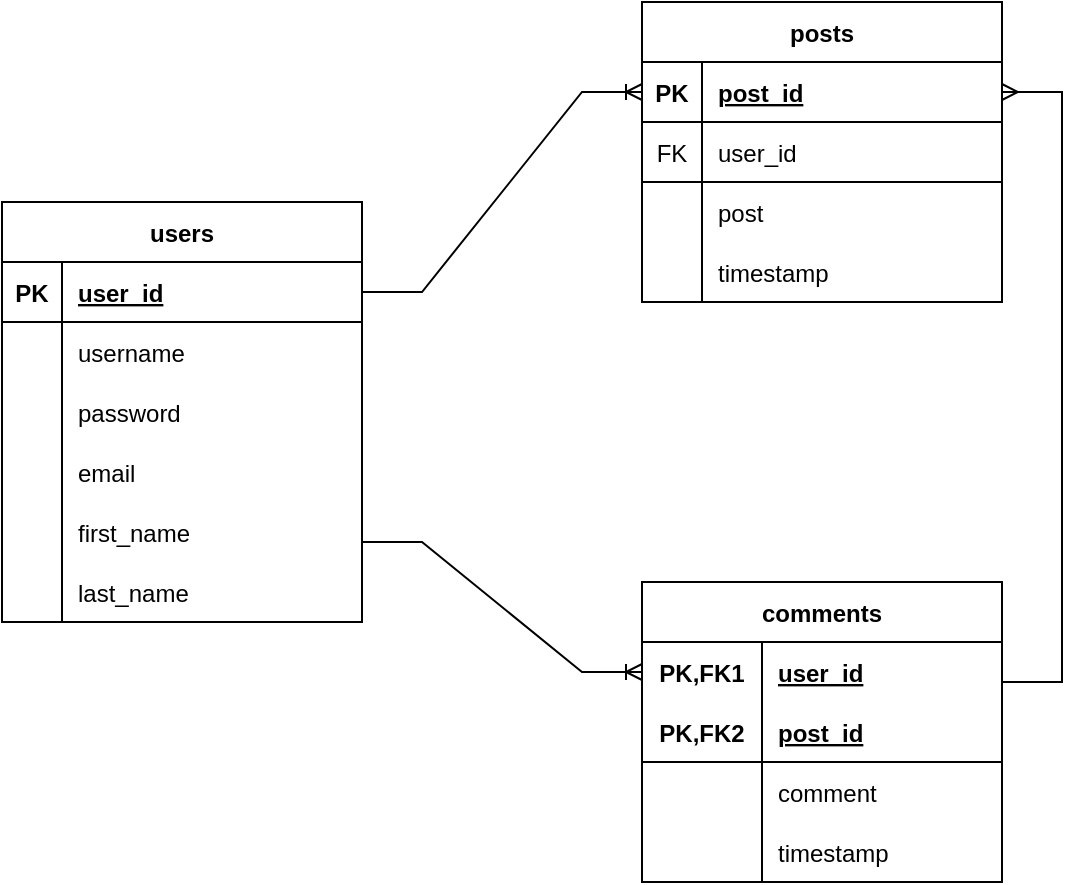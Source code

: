 <mxfile version="16.5.6" type="device"><diagram id="HEDpN5WR-uuEoYtyv1-C" name="Page-1"><mxGraphModel dx="1362" dy="627" grid="1" gridSize="10" guides="1" tooltips="1" connect="1" arrows="1" fold="1" page="1" pageScale="1" pageWidth="850" pageHeight="1100" math="0" shadow="0"><root><mxCell id="0"/><mxCell id="1" parent="0"/><mxCell id="N_yp5vUSwEkEJ-_Vc4UT-2" value="users" style="shape=table;startSize=30;container=1;collapsible=1;childLayout=tableLayout;fixedRows=1;rowLines=0;fontStyle=1;align=center;resizeLast=1;" vertex="1" parent="1"><mxGeometry x="80" y="200" width="180" height="210" as="geometry"/></mxCell><mxCell id="N_yp5vUSwEkEJ-_Vc4UT-3" value="" style="shape=tableRow;horizontal=0;startSize=0;swimlaneHead=0;swimlaneBody=0;fillColor=none;collapsible=0;dropTarget=0;points=[[0,0.5],[1,0.5]];portConstraint=eastwest;top=0;left=0;right=0;bottom=1;" vertex="1" parent="N_yp5vUSwEkEJ-_Vc4UT-2"><mxGeometry y="30" width="180" height="30" as="geometry"/></mxCell><mxCell id="N_yp5vUSwEkEJ-_Vc4UT-4" value="PK" style="shape=partialRectangle;connectable=0;fillColor=none;top=0;left=0;bottom=0;right=0;fontStyle=1;overflow=hidden;" vertex="1" parent="N_yp5vUSwEkEJ-_Vc4UT-3"><mxGeometry width="30" height="30" as="geometry"><mxRectangle width="30" height="30" as="alternateBounds"/></mxGeometry></mxCell><mxCell id="N_yp5vUSwEkEJ-_Vc4UT-5" value="user_id" style="shape=partialRectangle;connectable=0;fillColor=none;top=0;left=0;bottom=0;right=0;align=left;spacingLeft=6;fontStyle=5;overflow=hidden;" vertex="1" parent="N_yp5vUSwEkEJ-_Vc4UT-3"><mxGeometry x="30" width="150" height="30" as="geometry"><mxRectangle width="150" height="30" as="alternateBounds"/></mxGeometry></mxCell><mxCell id="N_yp5vUSwEkEJ-_Vc4UT-6" value="" style="shape=tableRow;horizontal=0;startSize=0;swimlaneHead=0;swimlaneBody=0;fillColor=none;collapsible=0;dropTarget=0;points=[[0,0.5],[1,0.5]];portConstraint=eastwest;top=0;left=0;right=0;bottom=0;" vertex="1" parent="N_yp5vUSwEkEJ-_Vc4UT-2"><mxGeometry y="60" width="180" height="30" as="geometry"/></mxCell><mxCell id="N_yp5vUSwEkEJ-_Vc4UT-7" value="" style="shape=partialRectangle;connectable=0;fillColor=none;top=0;left=0;bottom=0;right=0;editable=1;overflow=hidden;" vertex="1" parent="N_yp5vUSwEkEJ-_Vc4UT-6"><mxGeometry width="30" height="30" as="geometry"><mxRectangle width="30" height="30" as="alternateBounds"/></mxGeometry></mxCell><mxCell id="N_yp5vUSwEkEJ-_Vc4UT-8" value="username" style="shape=partialRectangle;connectable=0;fillColor=none;top=0;left=0;bottom=0;right=0;align=left;spacingLeft=6;overflow=hidden;" vertex="1" parent="N_yp5vUSwEkEJ-_Vc4UT-6"><mxGeometry x="30" width="150" height="30" as="geometry"><mxRectangle width="150" height="30" as="alternateBounds"/></mxGeometry></mxCell><mxCell id="N_yp5vUSwEkEJ-_Vc4UT-9" value="" style="shape=tableRow;horizontal=0;startSize=0;swimlaneHead=0;swimlaneBody=0;fillColor=none;collapsible=0;dropTarget=0;points=[[0,0.5],[1,0.5]];portConstraint=eastwest;top=0;left=0;right=0;bottom=0;" vertex="1" parent="N_yp5vUSwEkEJ-_Vc4UT-2"><mxGeometry y="90" width="180" height="30" as="geometry"/></mxCell><mxCell id="N_yp5vUSwEkEJ-_Vc4UT-10" value="" style="shape=partialRectangle;connectable=0;fillColor=none;top=0;left=0;bottom=0;right=0;editable=1;overflow=hidden;" vertex="1" parent="N_yp5vUSwEkEJ-_Vc4UT-9"><mxGeometry width="30" height="30" as="geometry"><mxRectangle width="30" height="30" as="alternateBounds"/></mxGeometry></mxCell><mxCell id="N_yp5vUSwEkEJ-_Vc4UT-11" value="password" style="shape=partialRectangle;connectable=0;fillColor=none;top=0;left=0;bottom=0;right=0;align=left;spacingLeft=6;overflow=hidden;" vertex="1" parent="N_yp5vUSwEkEJ-_Vc4UT-9"><mxGeometry x="30" width="150" height="30" as="geometry"><mxRectangle width="150" height="30" as="alternateBounds"/></mxGeometry></mxCell><mxCell id="N_yp5vUSwEkEJ-_Vc4UT-12" value="" style="shape=tableRow;horizontal=0;startSize=0;swimlaneHead=0;swimlaneBody=0;fillColor=none;collapsible=0;dropTarget=0;points=[[0,0.5],[1,0.5]];portConstraint=eastwest;top=0;left=0;right=0;bottom=0;" vertex="1" parent="N_yp5vUSwEkEJ-_Vc4UT-2"><mxGeometry y="120" width="180" height="30" as="geometry"/></mxCell><mxCell id="N_yp5vUSwEkEJ-_Vc4UT-13" value="" style="shape=partialRectangle;connectable=0;fillColor=none;top=0;left=0;bottom=0;right=0;editable=1;overflow=hidden;" vertex="1" parent="N_yp5vUSwEkEJ-_Vc4UT-12"><mxGeometry width="30" height="30" as="geometry"><mxRectangle width="30" height="30" as="alternateBounds"/></mxGeometry></mxCell><mxCell id="N_yp5vUSwEkEJ-_Vc4UT-14" value="email" style="shape=partialRectangle;connectable=0;fillColor=none;top=0;left=0;bottom=0;right=0;align=left;spacingLeft=6;overflow=hidden;" vertex="1" parent="N_yp5vUSwEkEJ-_Vc4UT-12"><mxGeometry x="30" width="150" height="30" as="geometry"><mxRectangle width="150" height="30" as="alternateBounds"/></mxGeometry></mxCell><mxCell id="N_yp5vUSwEkEJ-_Vc4UT-41" value="" style="shape=tableRow;horizontal=0;startSize=0;swimlaneHead=0;swimlaneBody=0;fillColor=none;collapsible=0;dropTarget=0;points=[[0,0.5],[1,0.5]];portConstraint=eastwest;top=0;left=0;right=0;bottom=0;" vertex="1" parent="N_yp5vUSwEkEJ-_Vc4UT-2"><mxGeometry y="150" width="180" height="30" as="geometry"/></mxCell><mxCell id="N_yp5vUSwEkEJ-_Vc4UT-42" value="" style="shape=partialRectangle;connectable=0;fillColor=none;top=0;left=0;bottom=0;right=0;editable=1;overflow=hidden;" vertex="1" parent="N_yp5vUSwEkEJ-_Vc4UT-41"><mxGeometry width="30" height="30" as="geometry"><mxRectangle width="30" height="30" as="alternateBounds"/></mxGeometry></mxCell><mxCell id="N_yp5vUSwEkEJ-_Vc4UT-43" value="first_name" style="shape=partialRectangle;connectable=0;fillColor=none;top=0;left=0;bottom=0;right=0;align=left;spacingLeft=6;overflow=hidden;" vertex="1" parent="N_yp5vUSwEkEJ-_Vc4UT-41"><mxGeometry x="30" width="150" height="30" as="geometry"><mxRectangle width="150" height="30" as="alternateBounds"/></mxGeometry></mxCell><mxCell id="N_yp5vUSwEkEJ-_Vc4UT-44" value="" style="shape=tableRow;horizontal=0;startSize=0;swimlaneHead=0;swimlaneBody=0;fillColor=none;collapsible=0;dropTarget=0;points=[[0,0.5],[1,0.5]];portConstraint=eastwest;top=0;left=0;right=0;bottom=0;" vertex="1" parent="N_yp5vUSwEkEJ-_Vc4UT-2"><mxGeometry y="180" width="180" height="30" as="geometry"/></mxCell><mxCell id="N_yp5vUSwEkEJ-_Vc4UT-45" value="" style="shape=partialRectangle;connectable=0;fillColor=none;top=0;left=0;bottom=0;right=0;editable=1;overflow=hidden;" vertex="1" parent="N_yp5vUSwEkEJ-_Vc4UT-44"><mxGeometry width="30" height="30" as="geometry"><mxRectangle width="30" height="30" as="alternateBounds"/></mxGeometry></mxCell><mxCell id="N_yp5vUSwEkEJ-_Vc4UT-46" value="last_name" style="shape=partialRectangle;connectable=0;fillColor=none;top=0;left=0;bottom=0;right=0;align=left;spacingLeft=6;overflow=hidden;" vertex="1" parent="N_yp5vUSwEkEJ-_Vc4UT-44"><mxGeometry x="30" width="150" height="30" as="geometry"><mxRectangle width="150" height="30" as="alternateBounds"/></mxGeometry></mxCell><mxCell id="N_yp5vUSwEkEJ-_Vc4UT-15" value="comments" style="shape=table;startSize=30;container=1;collapsible=1;childLayout=tableLayout;fixedRows=1;rowLines=0;fontStyle=1;align=center;resizeLast=1;" vertex="1" parent="1"><mxGeometry x="400" y="390" width="180" height="150" as="geometry"/></mxCell><mxCell id="N_yp5vUSwEkEJ-_Vc4UT-16" value="" style="shape=tableRow;horizontal=0;startSize=0;swimlaneHead=0;swimlaneBody=0;fillColor=none;collapsible=0;dropTarget=0;points=[[0,0.5],[1,0.5]];portConstraint=eastwest;top=0;left=0;right=0;bottom=0;" vertex="1" parent="N_yp5vUSwEkEJ-_Vc4UT-15"><mxGeometry y="30" width="180" height="30" as="geometry"/></mxCell><mxCell id="N_yp5vUSwEkEJ-_Vc4UT-17" value="PK,FK1" style="shape=partialRectangle;connectable=0;fillColor=none;top=0;left=0;bottom=0;right=0;fontStyle=1;overflow=hidden;" vertex="1" parent="N_yp5vUSwEkEJ-_Vc4UT-16"><mxGeometry width="60" height="30" as="geometry"><mxRectangle width="60" height="30" as="alternateBounds"/></mxGeometry></mxCell><mxCell id="N_yp5vUSwEkEJ-_Vc4UT-18" value="user_id" style="shape=partialRectangle;connectable=0;fillColor=none;top=0;left=0;bottom=0;right=0;align=left;spacingLeft=6;fontStyle=5;overflow=hidden;" vertex="1" parent="N_yp5vUSwEkEJ-_Vc4UT-16"><mxGeometry x="60" width="120" height="30" as="geometry"><mxRectangle width="120" height="30" as="alternateBounds"/></mxGeometry></mxCell><mxCell id="N_yp5vUSwEkEJ-_Vc4UT-19" value="" style="shape=tableRow;horizontal=0;startSize=0;swimlaneHead=0;swimlaneBody=0;fillColor=none;collapsible=0;dropTarget=0;points=[[0,0.5],[1,0.5]];portConstraint=eastwest;top=0;left=0;right=0;bottom=1;" vertex="1" parent="N_yp5vUSwEkEJ-_Vc4UT-15"><mxGeometry y="60" width="180" height="30" as="geometry"/></mxCell><mxCell id="N_yp5vUSwEkEJ-_Vc4UT-20" value="PK,FK2" style="shape=partialRectangle;connectable=0;fillColor=none;top=0;left=0;bottom=0;right=0;fontStyle=1;overflow=hidden;" vertex="1" parent="N_yp5vUSwEkEJ-_Vc4UT-19"><mxGeometry width="60" height="30" as="geometry"><mxRectangle width="60" height="30" as="alternateBounds"/></mxGeometry></mxCell><mxCell id="N_yp5vUSwEkEJ-_Vc4UT-21" value="post_id" style="shape=partialRectangle;connectable=0;fillColor=none;top=0;left=0;bottom=0;right=0;align=left;spacingLeft=6;fontStyle=5;overflow=hidden;" vertex="1" parent="N_yp5vUSwEkEJ-_Vc4UT-19"><mxGeometry x="60" width="120" height="30" as="geometry"><mxRectangle width="120" height="30" as="alternateBounds"/></mxGeometry></mxCell><mxCell id="N_yp5vUSwEkEJ-_Vc4UT-22" value="" style="shape=tableRow;horizontal=0;startSize=0;swimlaneHead=0;swimlaneBody=0;fillColor=none;collapsible=0;dropTarget=0;points=[[0,0.5],[1,0.5]];portConstraint=eastwest;top=0;left=0;right=0;bottom=0;" vertex="1" parent="N_yp5vUSwEkEJ-_Vc4UT-15"><mxGeometry y="90" width="180" height="30" as="geometry"/></mxCell><mxCell id="N_yp5vUSwEkEJ-_Vc4UT-23" value="" style="shape=partialRectangle;connectable=0;fillColor=none;top=0;left=0;bottom=0;right=0;editable=1;overflow=hidden;" vertex="1" parent="N_yp5vUSwEkEJ-_Vc4UT-22"><mxGeometry width="60" height="30" as="geometry"><mxRectangle width="60" height="30" as="alternateBounds"/></mxGeometry></mxCell><mxCell id="N_yp5vUSwEkEJ-_Vc4UT-24" value="comment" style="shape=partialRectangle;connectable=0;fillColor=none;top=0;left=0;bottom=0;right=0;align=left;spacingLeft=6;overflow=hidden;" vertex="1" parent="N_yp5vUSwEkEJ-_Vc4UT-22"><mxGeometry x="60" width="120" height="30" as="geometry"><mxRectangle width="120" height="30" as="alternateBounds"/></mxGeometry></mxCell><mxCell id="N_yp5vUSwEkEJ-_Vc4UT-25" value="" style="shape=tableRow;horizontal=0;startSize=0;swimlaneHead=0;swimlaneBody=0;fillColor=none;collapsible=0;dropTarget=0;points=[[0,0.5],[1,0.5]];portConstraint=eastwest;top=0;left=0;right=0;bottom=0;" vertex="1" parent="N_yp5vUSwEkEJ-_Vc4UT-15"><mxGeometry y="120" width="180" height="30" as="geometry"/></mxCell><mxCell id="N_yp5vUSwEkEJ-_Vc4UT-26" value="" style="shape=partialRectangle;connectable=0;fillColor=none;top=0;left=0;bottom=0;right=0;editable=1;overflow=hidden;" vertex="1" parent="N_yp5vUSwEkEJ-_Vc4UT-25"><mxGeometry width="60" height="30" as="geometry"><mxRectangle width="60" height="30" as="alternateBounds"/></mxGeometry></mxCell><mxCell id="N_yp5vUSwEkEJ-_Vc4UT-27" value="timestamp" style="shape=partialRectangle;connectable=0;fillColor=none;top=0;left=0;bottom=0;right=0;align=left;spacingLeft=6;overflow=hidden;" vertex="1" parent="N_yp5vUSwEkEJ-_Vc4UT-25"><mxGeometry x="60" width="120" height="30" as="geometry"><mxRectangle width="120" height="30" as="alternateBounds"/></mxGeometry></mxCell><mxCell id="N_yp5vUSwEkEJ-_Vc4UT-28" value="posts" style="shape=table;startSize=30;container=1;collapsible=1;childLayout=tableLayout;fixedRows=1;rowLines=0;fontStyle=1;align=center;resizeLast=1;" vertex="1" parent="1"><mxGeometry x="400" y="100" width="180" height="150" as="geometry"/></mxCell><mxCell id="N_yp5vUSwEkEJ-_Vc4UT-29" value="" style="shape=tableRow;horizontal=0;startSize=0;swimlaneHead=0;swimlaneBody=0;fillColor=none;collapsible=0;dropTarget=0;points=[[0,0.5],[1,0.5]];portConstraint=eastwest;top=0;left=0;right=0;bottom=1;" vertex="1" parent="N_yp5vUSwEkEJ-_Vc4UT-28"><mxGeometry y="30" width="180" height="30" as="geometry"/></mxCell><mxCell id="N_yp5vUSwEkEJ-_Vc4UT-30" value="PK" style="shape=partialRectangle;connectable=0;fillColor=none;top=0;left=0;bottom=0;right=0;fontStyle=1;overflow=hidden;" vertex="1" parent="N_yp5vUSwEkEJ-_Vc4UT-29"><mxGeometry width="30" height="30" as="geometry"><mxRectangle width="30" height="30" as="alternateBounds"/></mxGeometry></mxCell><mxCell id="N_yp5vUSwEkEJ-_Vc4UT-31" value="post_id" style="shape=partialRectangle;connectable=0;fillColor=none;top=0;left=0;bottom=0;right=0;align=left;spacingLeft=6;fontStyle=5;overflow=hidden;" vertex="1" parent="N_yp5vUSwEkEJ-_Vc4UT-29"><mxGeometry x="30" width="150" height="30" as="geometry"><mxRectangle width="150" height="30" as="alternateBounds"/></mxGeometry></mxCell><mxCell id="N_yp5vUSwEkEJ-_Vc4UT-50" value="" style="shape=tableRow;horizontal=0;startSize=0;swimlaneHead=0;swimlaneBody=0;fillColor=none;collapsible=0;dropTarget=0;points=[[0,0.5],[1,0.5]];portConstraint=eastwest;top=0;left=0;right=0;bottom=1;" vertex="1" parent="N_yp5vUSwEkEJ-_Vc4UT-28"><mxGeometry y="60" width="180" height="30" as="geometry"/></mxCell><mxCell id="N_yp5vUSwEkEJ-_Vc4UT-51" value="FK" style="shape=partialRectangle;connectable=0;fillColor=none;top=0;left=0;bottom=0;right=0;fontStyle=0;overflow=hidden;" vertex="1" parent="N_yp5vUSwEkEJ-_Vc4UT-50"><mxGeometry width="30" height="30" as="geometry"><mxRectangle width="30" height="30" as="alternateBounds"/></mxGeometry></mxCell><mxCell id="N_yp5vUSwEkEJ-_Vc4UT-52" value="user_id" style="shape=partialRectangle;connectable=0;fillColor=none;top=0;left=0;bottom=0;right=0;align=left;spacingLeft=6;fontStyle=0;overflow=hidden;" vertex="1" parent="N_yp5vUSwEkEJ-_Vc4UT-50"><mxGeometry x="30" width="150" height="30" as="geometry"><mxRectangle width="150" height="30" as="alternateBounds"/></mxGeometry></mxCell><mxCell id="N_yp5vUSwEkEJ-_Vc4UT-32" value="" style="shape=tableRow;horizontal=0;startSize=0;swimlaneHead=0;swimlaneBody=0;fillColor=none;collapsible=0;dropTarget=0;points=[[0,0.5],[1,0.5]];portConstraint=eastwest;top=0;left=0;right=0;bottom=0;" vertex="1" parent="N_yp5vUSwEkEJ-_Vc4UT-28"><mxGeometry y="90" width="180" height="30" as="geometry"/></mxCell><mxCell id="N_yp5vUSwEkEJ-_Vc4UT-33" value="" style="shape=partialRectangle;connectable=0;fillColor=none;top=0;left=0;bottom=0;right=0;editable=1;overflow=hidden;" vertex="1" parent="N_yp5vUSwEkEJ-_Vc4UT-32"><mxGeometry width="30" height="30" as="geometry"><mxRectangle width="30" height="30" as="alternateBounds"/></mxGeometry></mxCell><mxCell id="N_yp5vUSwEkEJ-_Vc4UT-34" value="post" style="shape=partialRectangle;connectable=0;fillColor=none;top=0;left=0;bottom=0;right=0;align=left;spacingLeft=6;overflow=hidden;" vertex="1" parent="N_yp5vUSwEkEJ-_Vc4UT-32"><mxGeometry x="30" width="150" height="30" as="geometry"><mxRectangle width="150" height="30" as="alternateBounds"/></mxGeometry></mxCell><mxCell id="N_yp5vUSwEkEJ-_Vc4UT-35" value="" style="shape=tableRow;horizontal=0;startSize=0;swimlaneHead=0;swimlaneBody=0;fillColor=none;collapsible=0;dropTarget=0;points=[[0,0.5],[1,0.5]];portConstraint=eastwest;top=0;left=0;right=0;bottom=0;" vertex="1" parent="N_yp5vUSwEkEJ-_Vc4UT-28"><mxGeometry y="120" width="180" height="30" as="geometry"/></mxCell><mxCell id="N_yp5vUSwEkEJ-_Vc4UT-36" value="" style="shape=partialRectangle;connectable=0;fillColor=none;top=0;left=0;bottom=0;right=0;editable=1;overflow=hidden;" vertex="1" parent="N_yp5vUSwEkEJ-_Vc4UT-35"><mxGeometry width="30" height="30" as="geometry"><mxRectangle width="30" height="30" as="alternateBounds"/></mxGeometry></mxCell><mxCell id="N_yp5vUSwEkEJ-_Vc4UT-37" value="timestamp" style="shape=partialRectangle;connectable=0;fillColor=none;top=0;left=0;bottom=0;right=0;align=left;spacingLeft=6;overflow=hidden;" vertex="1" parent="N_yp5vUSwEkEJ-_Vc4UT-35"><mxGeometry x="30" width="150" height="30" as="geometry"><mxRectangle width="150" height="30" as="alternateBounds"/></mxGeometry></mxCell><mxCell id="N_yp5vUSwEkEJ-_Vc4UT-53" value="" style="edgeStyle=entityRelationEdgeStyle;fontSize=12;html=1;endArrow=ERoneToMany;rounded=0;exitX=1;exitY=0.5;exitDx=0;exitDy=0;entryX=0;entryY=0.5;entryDx=0;entryDy=0;" edge="1" parent="1" source="N_yp5vUSwEkEJ-_Vc4UT-3" target="N_yp5vUSwEkEJ-_Vc4UT-29"><mxGeometry width="100" height="100" relative="1" as="geometry"><mxPoint x="410" y="420" as="sourcePoint"/><mxPoint x="510" y="320" as="targetPoint"/></mxGeometry></mxCell><mxCell id="N_yp5vUSwEkEJ-_Vc4UT-57" value="" style="edgeStyle=entityRelationEdgeStyle;fontSize=12;html=1;endArrow=ERmany;rounded=0;" edge="1" parent="1" target="N_yp5vUSwEkEJ-_Vc4UT-29"><mxGeometry width="100" height="100" relative="1" as="geometry"><mxPoint x="580" y="440" as="sourcePoint"/><mxPoint x="680" y="340" as="targetPoint"/></mxGeometry></mxCell><mxCell id="N_yp5vUSwEkEJ-_Vc4UT-58" value="" style="edgeStyle=entityRelationEdgeStyle;fontSize=12;html=1;endArrow=ERoneToMany;rounded=0;entryX=0;entryY=0.5;entryDx=0;entryDy=0;" edge="1" parent="1" target="N_yp5vUSwEkEJ-_Vc4UT-16"><mxGeometry width="100" height="100" relative="1" as="geometry"><mxPoint x="260" y="370" as="sourcePoint"/><mxPoint x="360" y="270" as="targetPoint"/></mxGeometry></mxCell></root></mxGraphModel></diagram></mxfile>